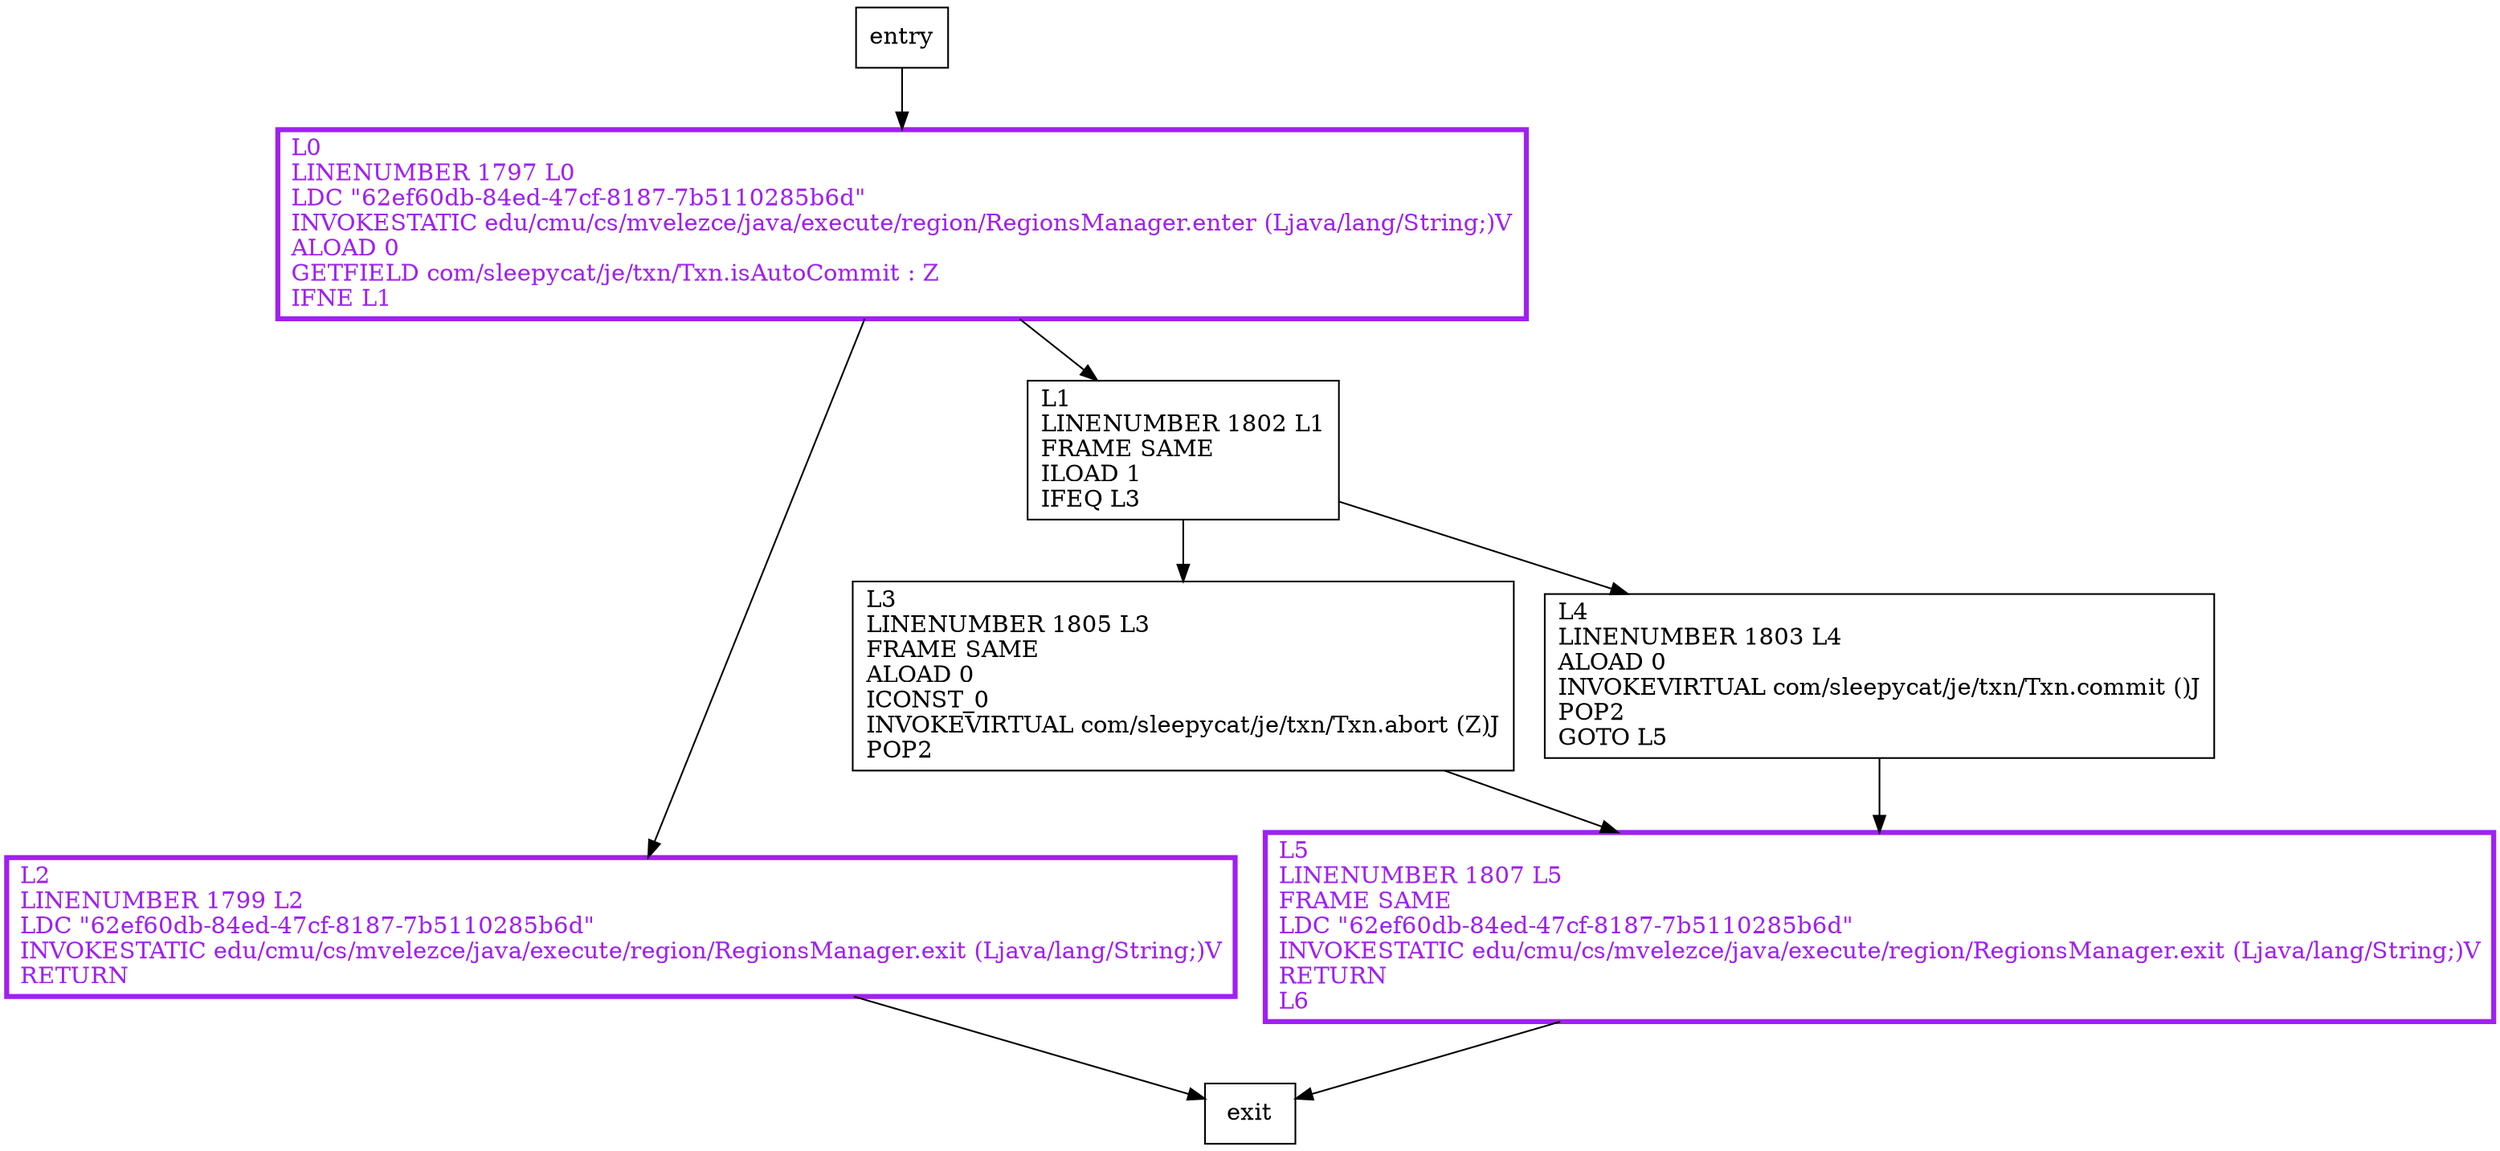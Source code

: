 digraph operationEnd {
node [shape=record];
408475995 [label="L2\lLINENUMBER 1799 L2\lLDC \"62ef60db-84ed-47cf-8187-7b5110285b6d\"\lINVOKESTATIC edu/cmu/cs/mvelezce/java/execute/region/RegionsManager.exit (Ljava/lang/String;)V\lRETURN\l"];
777160687 [label="L3\lLINENUMBER 1805 L3\lFRAME SAME\lALOAD 0\lICONST_0\lINVOKEVIRTUAL com/sleepycat/je/txn/Txn.abort (Z)J\lPOP2\l"];
1413924050 [label="L0\lLINENUMBER 1797 L0\lLDC \"62ef60db-84ed-47cf-8187-7b5110285b6d\"\lINVOKESTATIC edu/cmu/cs/mvelezce/java/execute/region/RegionsManager.enter (Ljava/lang/String;)V\lALOAD 0\lGETFIELD com/sleepycat/je/txn/Txn.isAutoCommit : Z\lIFNE L1\l"];
1280359139 [label="L4\lLINENUMBER 1803 L4\lALOAD 0\lINVOKEVIRTUAL com/sleepycat/je/txn/Txn.commit ()J\lPOP2\lGOTO L5\l"];
738808723 [label="L1\lLINENUMBER 1802 L1\lFRAME SAME\lILOAD 1\lIFEQ L3\l"];
1210178685 [label="L5\lLINENUMBER 1807 L5\lFRAME SAME\lLDC \"62ef60db-84ed-47cf-8187-7b5110285b6d\"\lINVOKESTATIC edu/cmu/cs/mvelezce/java/execute/region/RegionsManager.exit (Ljava/lang/String;)V\lRETURN\lL6\l"];
entry;
exit;
entry -> 1413924050
408475995 -> exit
777160687 -> 1210178685
1413924050 -> 408475995
1413924050 -> 738808723
1280359139 -> 1210178685
738808723 -> 777160687
738808723 -> 1280359139
1210178685 -> exit
408475995[fontcolor="purple", penwidth=3, color="purple"];
1413924050[fontcolor="purple", penwidth=3, color="purple"];
1210178685[fontcolor="purple", penwidth=3, color="purple"];
}
